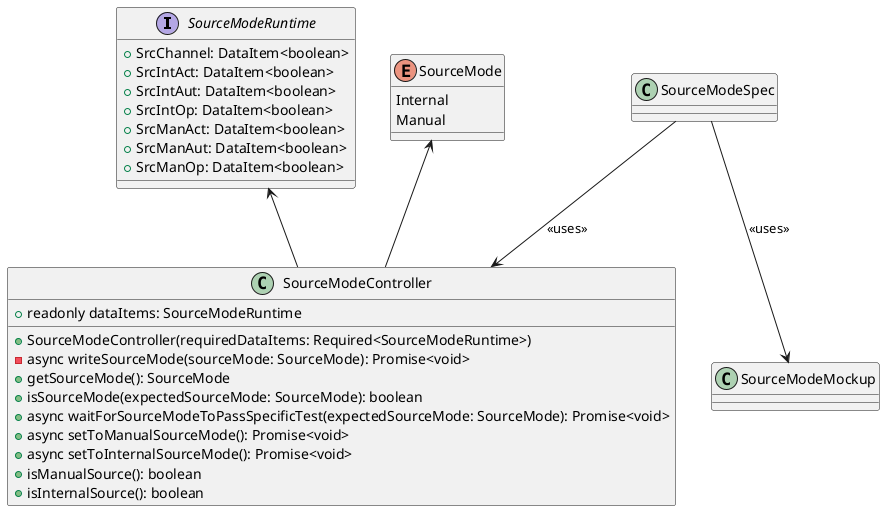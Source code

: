 /*
 * MIT License
 *
 * Copyright (c) 2021 P2O-Lab <p2o-lab@mailbox.tu-dresden.de>,
 * Chair for Process Control Systems, Technische Universität Dresden
 *
 * Permission is hereby granted, free of charge, to any person obtaining a copy
 * of this software and associated documentation files (the "Software"), to deal
 * in the Software without restriction, including without limitation the rights
 * to use, copy, modify, merge, publish, distribute, sublicense, and/or sell
 * copies of the Software, and to permit persons to whom the Software is
 * furnished to do so, subject to the following conditions:
 *
 * The above copyright notice and this permission notice shall be included in all
 * copies or substantial portions of the Software.
 *
 * THE SOFTWARE IS PROVIDED "AS IS", WITHOUT WARRANTY OF ANY KIND, EXPRESS OR
 * IMPLIED, INCLUDING BUT NOT LIMITED TO THE WARRANTIES OF MERCHANTABILITY,
 * FITNESS FOR A PARTICULAR PURPOSE AND NONINFRINGEMENT. IN NO EVENT SHALL THE
 * AUTHORS OR COPYRIGHT HOLDERS BE LIABLE FOR ANY CLAIM, DAMAGES OR OTHER
 * LIABILITY, WHETHER IN AN ACTION OF CONTRACT, TORT OR OTHERWISE, ARISING FROM,
 * OUT OF OR IN CONNECTION WITH THE SOFTWARE OR THE USE OR OTHER DEALINGS IN THE
 * SOFTWARE.
 */
 
@startuml
'https://plantuml.com/class-diagram

interface SourceModeRuntime{
	+ SrcChannel: DataItem<boolean>
	+ SrcIntAct: DataItem<boolean>
	+ SrcIntAut: DataItem<boolean>
	+ SrcIntOp: DataItem<boolean>
	+ SrcManAct: DataItem<boolean>
	+ SrcManAut: DataItem<boolean>
	+ SrcManOp: DataItem<boolean>
}

enum SourceMode {
    Internal
    Manual
}

class SourceModeController{
    + readonly dataItems: SourceModeRuntime
    + SourceModeController(requiredDataItems: Required<SourceModeRuntime>)
    - async writeSourceMode(sourceMode: SourceMode): Promise<void>
    + getSourceMode(): SourceMode
    + isSourceMode(expectedSourceMode: SourceMode): boolean
    + async waitForSourceModeToPassSpecificTest(expectedSourceMode: SourceMode): Promise<void>
    + async setToManualSourceMode(): Promise<void>
    + async setToInternalSourceMode(): Promise<void>
    + isManualSource(): boolean
    + isInternalSource(): boolean

}

SourceMode <-- SourceModeController
SourceModeRuntime <-- SourceModeController
SourceModeSpec --> SourceModeController : <<uses>>
SourceModeSpec --> SourceModeMockup : <<uses>>
@enduml
